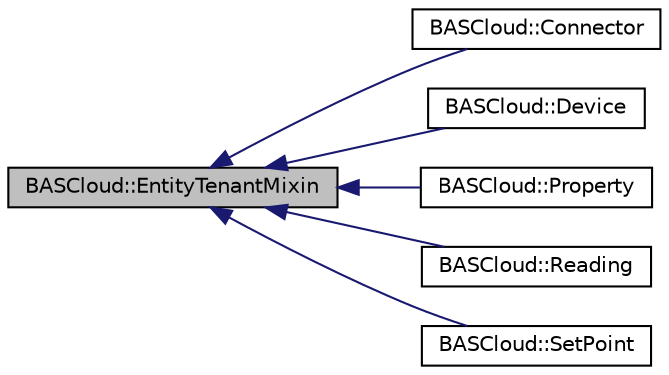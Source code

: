 digraph "BASCloud::EntityTenantMixin"
{
 // LATEX_PDF_SIZE
  edge [fontname="Helvetica",fontsize="10",labelfontname="Helvetica",labelfontsize="10"];
  node [fontname="Helvetica",fontsize="10",shape=record];
  rankdir="LR";
  Node1 [label="BASCloud::EntityTenantMixin",height=0.2,width=0.4,color="black", fillcolor="grey75", style="filled", fontcolor="black",tooltip="Mixin class that adds functionality and attributes to associate a Tenant to a Entity object."];
  Node1 -> Node2 [dir="back",color="midnightblue",fontsize="10",style="solid",fontname="Helvetica"];
  Node2 [label="BASCloud::Connector",height=0.2,width=0.4,color="black", fillcolor="white", style="filled",URL="$classBASCloud_1_1Connector.html",tooltip="A Connector entity represents a BASCloud Connector in a property/building."];
  Node1 -> Node3 [dir="back",color="midnightblue",fontsize="10",style="solid",fontname="Helvetica"];
  Node3 [label="BASCloud::Device",height=0.2,width=0.4,color="black", fillcolor="white", style="filled",URL="$classBASCloud_1_1Device.html",tooltip="A device entity represents a sensor or actor in a property/building."];
  Node1 -> Node4 [dir="back",color="midnightblue",fontsize="10",style="solid",fontname="Helvetica"];
  Node4 [label="BASCloud::Property",height=0.2,width=0.4,color="black", fillcolor="white", style="filled",URL="$classBASCloud_1_1Property.html",tooltip="A Property entity represents a building or location in the BASCloud."];
  Node1 -> Node5 [dir="back",color="midnightblue",fontsize="10",style="solid",fontname="Helvetica"];
  Node5 [label="BASCloud::Reading",height=0.2,width=0.4,color="black", fillcolor="white", style="filled",URL="$classBASCloud_1_1Reading.html",tooltip="A Reading entity represents a reading from a sensor or actor (Device) in a building (Property)."];
  Node1 -> Node6 [dir="back",color="midnightblue",fontsize="10",style="solid",fontname="Helvetica"];
  Node6 [label="BASCloud::SetPoint",height=0.2,width=0.4,color="black", fillcolor="white", style="filled",URL="$classBASCloud_1_1SetPoint.html",tooltip="A SetPoint entity represents a future set point for a sensor or actor (Device) in a building (Propert..."];
}

